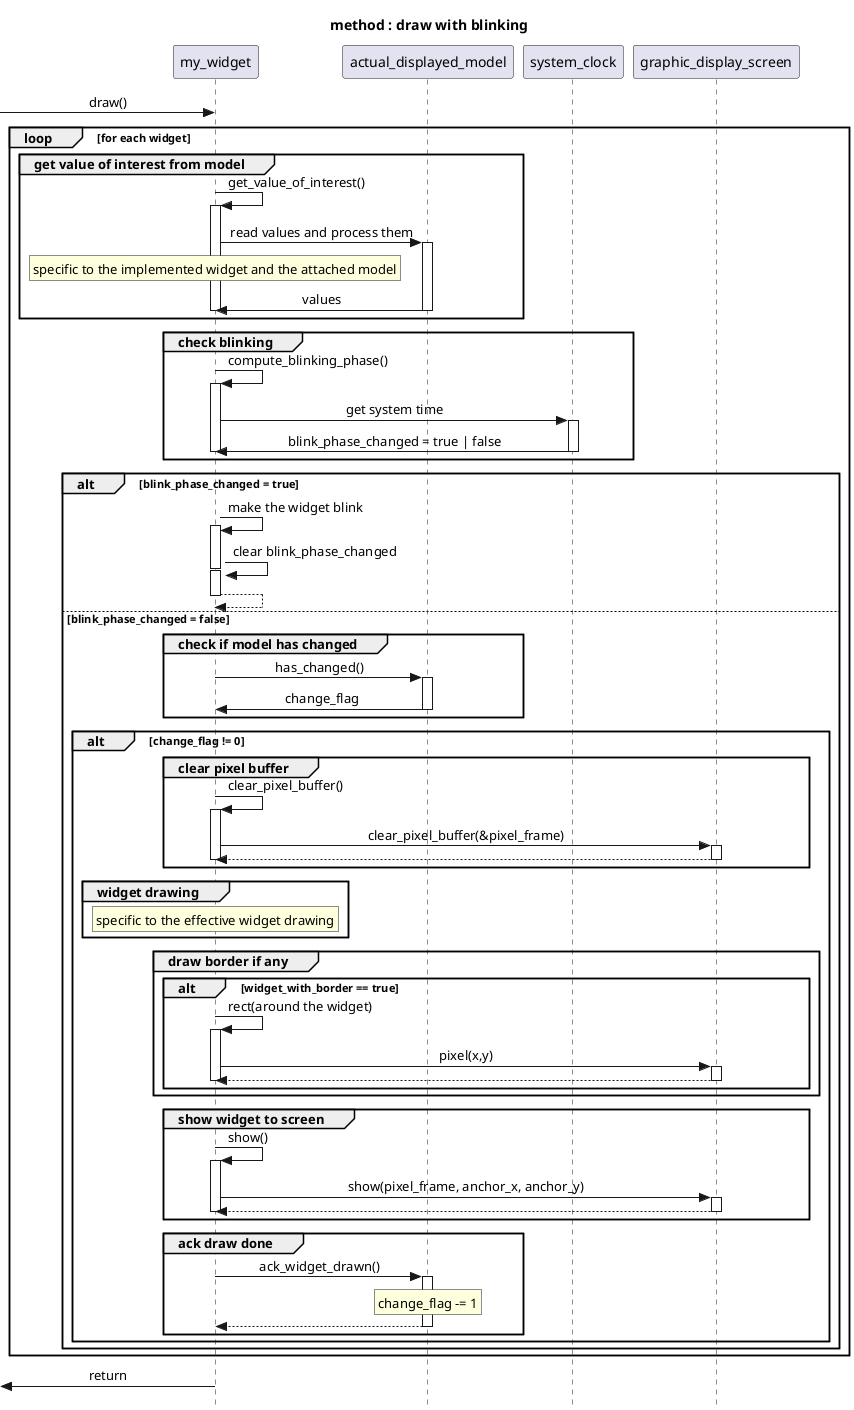 @startuml draw_with_blinking
title method : draw with blinking
skinparam style strictuml
skinparam SequenceMessageAlignment center

[-> my_widget : draw()
    
loop for each widget
group get value of interest from model
my_widget->my_widget ++: get_value_of_interest()
actual_displayed_model <- my_widget ++: read values and process them
rnote over my_widget : specific to the implemented widget and the attached model
actual_displayed_model -> my_widget --: values
deactivate my_widget
end
group check blinking
my_widget -> my_widget ++ : compute_blinking_phase()
my_widget -> system_clock ++ : get system time
my_widget <- system_clock --: blink_phase_changed = true | false
deactivate my_widget
end

alt blink_phase_changed = true
my_widget -> my_widget --++: make the widget blink
my_widget -> my_widget --++: clear blink_phase_changed
return
deactivate my_widget
    


else blink_phase_changed = false
group check if model has changed
actual_displayed_model <- my_widget ++: has_changed()
actual_displayed_model -> my_widget --: change_flag
end
alt change_flag != 0

group clear pixel buffer
my_widget -> my_widget ++: clear_pixel_buffer()
my_widget -> graphic_display_screen ++: clear_pixel_buffer(&pixel_frame)
return
deactivate my_widget
end
group widget drawing
rnote over my_widget : specific to the effective widget drawing
end

group draw border if any
alt widget_with_border == true
my_widget -> my_widget ++: rect(around the widget)
my_widget -> graphic_display_screen ++: pixel(x,y)
return
deactivate my_widget
end
end
group show widget to screen
my_widget-> my_widget ++ : show()
my_widget -> graphic_display_screen ++: show(pixel_frame, anchor_x, anchor_y)
return
deactivate my_widget
end

group ack draw done 
my_widget -> actual_displayed_model ++: ack_widget_drawn()
rnote over actual_displayed_model : change_flag -= 1
return
end
end
end
end
[<- my_widget: return
@enduml

@startuml draw
title method : draw
skinparam style strictuml
skinparam SequenceMessageAlignment center

[-> my_widget : draw()
    
loop for each widget
group get value of interest from model
my_widget->my_widget ++: get_value_of_interest()
actual_displayed_model <- my_widget ++: read values and process them
rnote over my_widget : specific to the implemented widget and the attached model
actual_displayed_model -> my_widget --: values
deactivate my_widget
end
group check if model has changed
actual_displayed_model <- my_widget ++: has_changed()
actual_displayed_model -> my_widget --: change_flag
end
alt change_flag != 0

group clear pixel buffer
my_widget -> my_widget ++: clear_pixel_buffer()
my_widget -> graphic_display_screen ++: clear_pixel_buffer(&pixel_frame)
return
deactivate my_widget
end
group widget drawing
rnote over my_widget : specific to the effective widget drawing
end

group draw border if any
alt widget_with_border == true
my_widget -> my_widget ++: rect(around the widget)
my_widget -> graphic_display_screen ++: pixel(x,y)
return
deactivate my_widget
end
end
group show widget to screen
my_widget-> my_widget ++ : show()
my_widget -> graphic_display_screen ++: show(pixel_frame, anchor_x, anchor_y)
return
deactivate my_widget
end

group ack draw done 
my_widget -> actual_displayed_model ++: ack_widget_drawn()
rnote over actual_displayed_model : change_flag -= 1
return
end
end
end
[<- my_widget: return
@enduml

